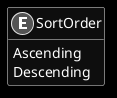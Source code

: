 ﻿@startuml
skinparam monochrome reverse
hide empty members

enum SortOrder {
    Ascending
    Descending
}

@enduml

